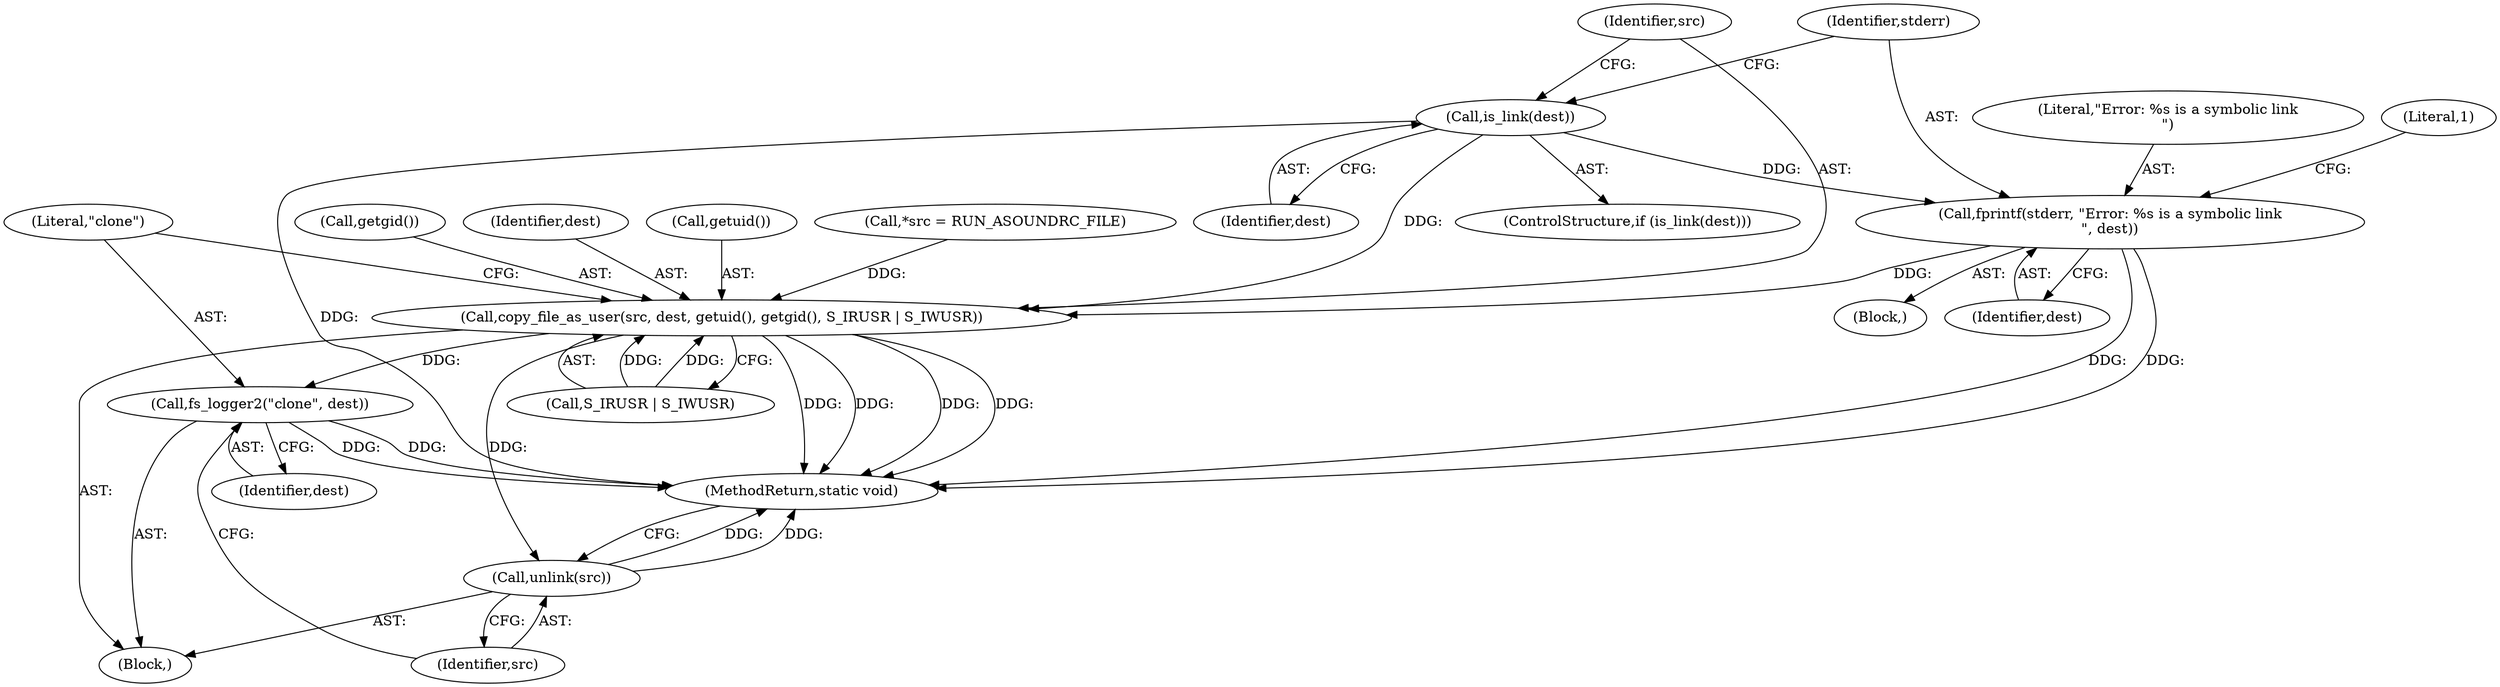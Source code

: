digraph "0_firejail_903fd8a0789ca3cc3c21d84cd0282481515592ef@pointer" {
"1000123" [label="(Call,is_link(dest))"];
"1000126" [label="(Call,fprintf(stderr, \"Error: %s is a symbolic link\n\", dest))"];
"1000132" [label="(Call,copy_file_as_user(src, dest, getuid(), getgid(), S_IRUSR | S_IWUSR))"];
"1000140" [label="(Call,fs_logger2(\"clone\", dest))"];
"1000143" [label="(Call,unlink(src))"];
"1000123" [label="(Call,is_link(dest))"];
"1000131" [label="(Literal,1)"];
"1000145" [label="(MethodReturn,static void)"];
"1000103" [label="(Block,)"];
"1000137" [label="(Call,S_IRUSR | S_IWUSR)"];
"1000141" [label="(Literal,\"clone\")"];
"1000143" [label="(Call,unlink(src))"];
"1000140" [label="(Call,fs_logger2(\"clone\", dest))"];
"1000125" [label="(Block,)"];
"1000136" [label="(Call,getgid())"];
"1000132" [label="(Call,copy_file_as_user(src, dest, getuid(), getgid(), S_IRUSR | S_IWUSR))"];
"1000127" [label="(Identifier,stderr)"];
"1000134" [label="(Identifier,dest)"];
"1000128" [label="(Literal,\"Error: %s is a symbolic link\n\")"];
"1000126" [label="(Call,fprintf(stderr, \"Error: %s is a symbolic link\n\", dest))"];
"1000135" [label="(Call,getuid())"];
"1000122" [label="(ControlStructure,if (is_link(dest)))"];
"1000105" [label="(Call,*src = RUN_ASOUNDRC_FILE)"];
"1000133" [label="(Identifier,src)"];
"1000144" [label="(Identifier,src)"];
"1000142" [label="(Identifier,dest)"];
"1000129" [label="(Identifier,dest)"];
"1000124" [label="(Identifier,dest)"];
"1000123" -> "1000122"  [label="AST: "];
"1000123" -> "1000124"  [label="CFG: "];
"1000124" -> "1000123"  [label="AST: "];
"1000127" -> "1000123"  [label="CFG: "];
"1000133" -> "1000123"  [label="CFG: "];
"1000123" -> "1000145"  [label="DDG: "];
"1000123" -> "1000126"  [label="DDG: "];
"1000123" -> "1000132"  [label="DDG: "];
"1000126" -> "1000125"  [label="AST: "];
"1000126" -> "1000129"  [label="CFG: "];
"1000127" -> "1000126"  [label="AST: "];
"1000128" -> "1000126"  [label="AST: "];
"1000129" -> "1000126"  [label="AST: "];
"1000131" -> "1000126"  [label="CFG: "];
"1000126" -> "1000145"  [label="DDG: "];
"1000126" -> "1000145"  [label="DDG: "];
"1000126" -> "1000132"  [label="DDG: "];
"1000132" -> "1000103"  [label="AST: "];
"1000132" -> "1000137"  [label="CFG: "];
"1000133" -> "1000132"  [label="AST: "];
"1000134" -> "1000132"  [label="AST: "];
"1000135" -> "1000132"  [label="AST: "];
"1000136" -> "1000132"  [label="AST: "];
"1000137" -> "1000132"  [label="AST: "];
"1000141" -> "1000132"  [label="CFG: "];
"1000132" -> "1000145"  [label="DDG: "];
"1000132" -> "1000145"  [label="DDG: "];
"1000132" -> "1000145"  [label="DDG: "];
"1000132" -> "1000145"  [label="DDG: "];
"1000105" -> "1000132"  [label="DDG: "];
"1000137" -> "1000132"  [label="DDG: "];
"1000137" -> "1000132"  [label="DDG: "];
"1000132" -> "1000140"  [label="DDG: "];
"1000132" -> "1000143"  [label="DDG: "];
"1000140" -> "1000103"  [label="AST: "];
"1000140" -> "1000142"  [label="CFG: "];
"1000141" -> "1000140"  [label="AST: "];
"1000142" -> "1000140"  [label="AST: "];
"1000144" -> "1000140"  [label="CFG: "];
"1000140" -> "1000145"  [label="DDG: "];
"1000140" -> "1000145"  [label="DDG: "];
"1000143" -> "1000103"  [label="AST: "];
"1000143" -> "1000144"  [label="CFG: "];
"1000144" -> "1000143"  [label="AST: "];
"1000145" -> "1000143"  [label="CFG: "];
"1000143" -> "1000145"  [label="DDG: "];
"1000143" -> "1000145"  [label="DDG: "];
}
